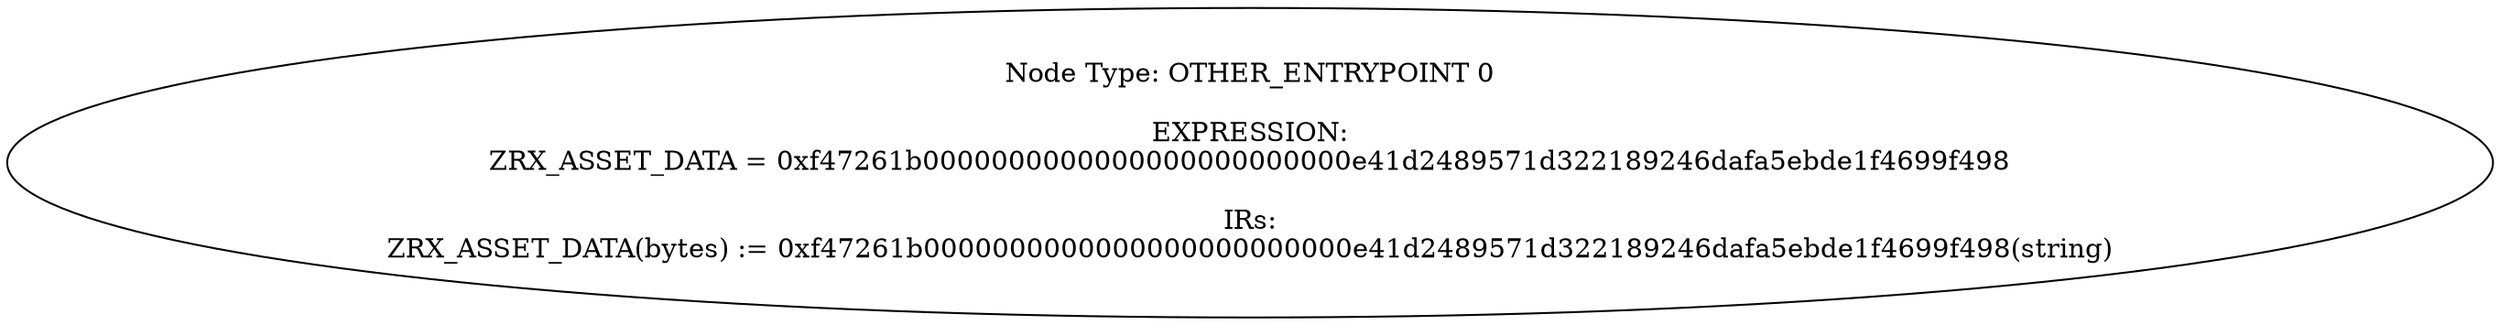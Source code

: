 digraph{
0[label="Node Type: OTHER_ENTRYPOINT 0

EXPRESSION:
ZRX_ASSET_DATA = 0xf47261b0000000000000000000000000e41d2489571d322189246dafa5ebde1f4699f498

IRs:
ZRX_ASSET_DATA(bytes) := 0xf47261b0000000000000000000000000e41d2489571d322189246dafa5ebde1f4699f498(string)"];
}
